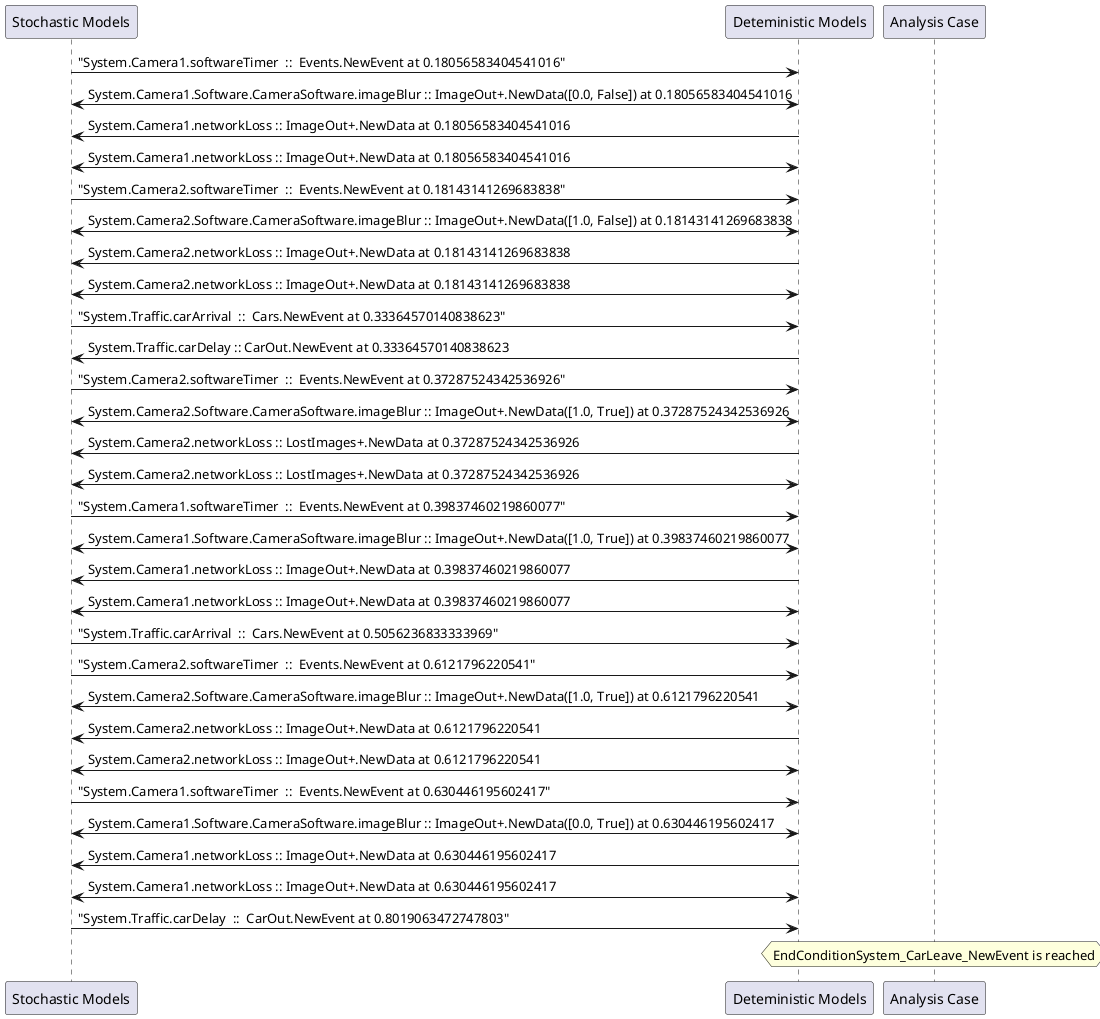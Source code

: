 
	@startuml
	participant "Stochastic Models" as stochmodel
	participant "Deteministic Models" as detmodel
	participant "Analysis Case" as analysis
	{40857_stop} stochmodel -> detmodel : "System.Camera1.softwareTimer  ::  Events.NewEvent at 0.18056583404541016"
detmodel <-> stochmodel : System.Camera1.Software.CameraSoftware.imageBlur :: ImageOut+.NewData([0.0, False]) at 0.18056583404541016
detmodel -> stochmodel : System.Camera1.networkLoss :: ImageOut+.NewData at 0.18056583404541016
detmodel <-> stochmodel : System.Camera1.networkLoss :: ImageOut+.NewData at 0.18056583404541016
{40872_stop} stochmodel -> detmodel : "System.Camera2.softwareTimer  ::  Events.NewEvent at 0.18143141269683838"
detmodel <-> stochmodel : System.Camera2.Software.CameraSoftware.imageBlur :: ImageOut+.NewData([1.0, False]) at 0.18143141269683838
detmodel -> stochmodel : System.Camera2.networkLoss :: ImageOut+.NewData at 0.18143141269683838
detmodel <-> stochmodel : System.Camera2.networkLoss :: ImageOut+.NewData at 0.18143141269683838
{40888_stop} stochmodel -> detmodel : "System.Traffic.carArrival  ::  Cars.NewEvent at 0.33364570140838623"
{40899_start} detmodel -> stochmodel : System.Traffic.carDelay :: CarOut.NewEvent at 0.33364570140838623
{40873_stop} stochmodel -> detmodel : "System.Camera2.softwareTimer  ::  Events.NewEvent at 0.37287524342536926"
detmodel <-> stochmodel : System.Camera2.Software.CameraSoftware.imageBlur :: ImageOut+.NewData([1.0, True]) at 0.37287524342536926
detmodel -> stochmodel : System.Camera2.networkLoss :: LostImages+.NewData at 0.37287524342536926
detmodel <-> stochmodel : System.Camera2.networkLoss :: LostImages+.NewData at 0.37287524342536926
{40858_stop} stochmodel -> detmodel : "System.Camera1.softwareTimer  ::  Events.NewEvent at 0.39837460219860077"
detmodel <-> stochmodel : System.Camera1.Software.CameraSoftware.imageBlur :: ImageOut+.NewData([1.0, True]) at 0.39837460219860077
detmodel -> stochmodel : System.Camera1.networkLoss :: ImageOut+.NewData at 0.39837460219860077
detmodel <-> stochmodel : System.Camera1.networkLoss :: ImageOut+.NewData at 0.39837460219860077
{40889_stop} stochmodel -> detmodel : "System.Traffic.carArrival  ::  Cars.NewEvent at 0.5056236833333969"
{40874_stop} stochmodel -> detmodel : "System.Camera2.softwareTimer  ::  Events.NewEvent at 0.6121796220541"
detmodel <-> stochmodel : System.Camera2.Software.CameraSoftware.imageBlur :: ImageOut+.NewData([1.0, True]) at 0.6121796220541
detmodel -> stochmodel : System.Camera2.networkLoss :: ImageOut+.NewData at 0.6121796220541
detmodel <-> stochmodel : System.Camera2.networkLoss :: ImageOut+.NewData at 0.6121796220541
{40859_stop} stochmodel -> detmodel : "System.Camera1.softwareTimer  ::  Events.NewEvent at 0.630446195602417"
detmodel <-> stochmodel : System.Camera1.Software.CameraSoftware.imageBlur :: ImageOut+.NewData([0.0, True]) at 0.630446195602417
detmodel -> stochmodel : System.Camera1.networkLoss :: ImageOut+.NewData at 0.630446195602417
detmodel <-> stochmodel : System.Camera1.networkLoss :: ImageOut+.NewData at 0.630446195602417
{40899_stop} stochmodel -> detmodel : "System.Traffic.carDelay  ::  CarOut.NewEvent at 0.8019063472747803"
{40899_start} <-> {40899_stop} : delay
hnote over analysis 
EndConditionSystem_CarLeave_NewEvent is reached
endnote
@enduml